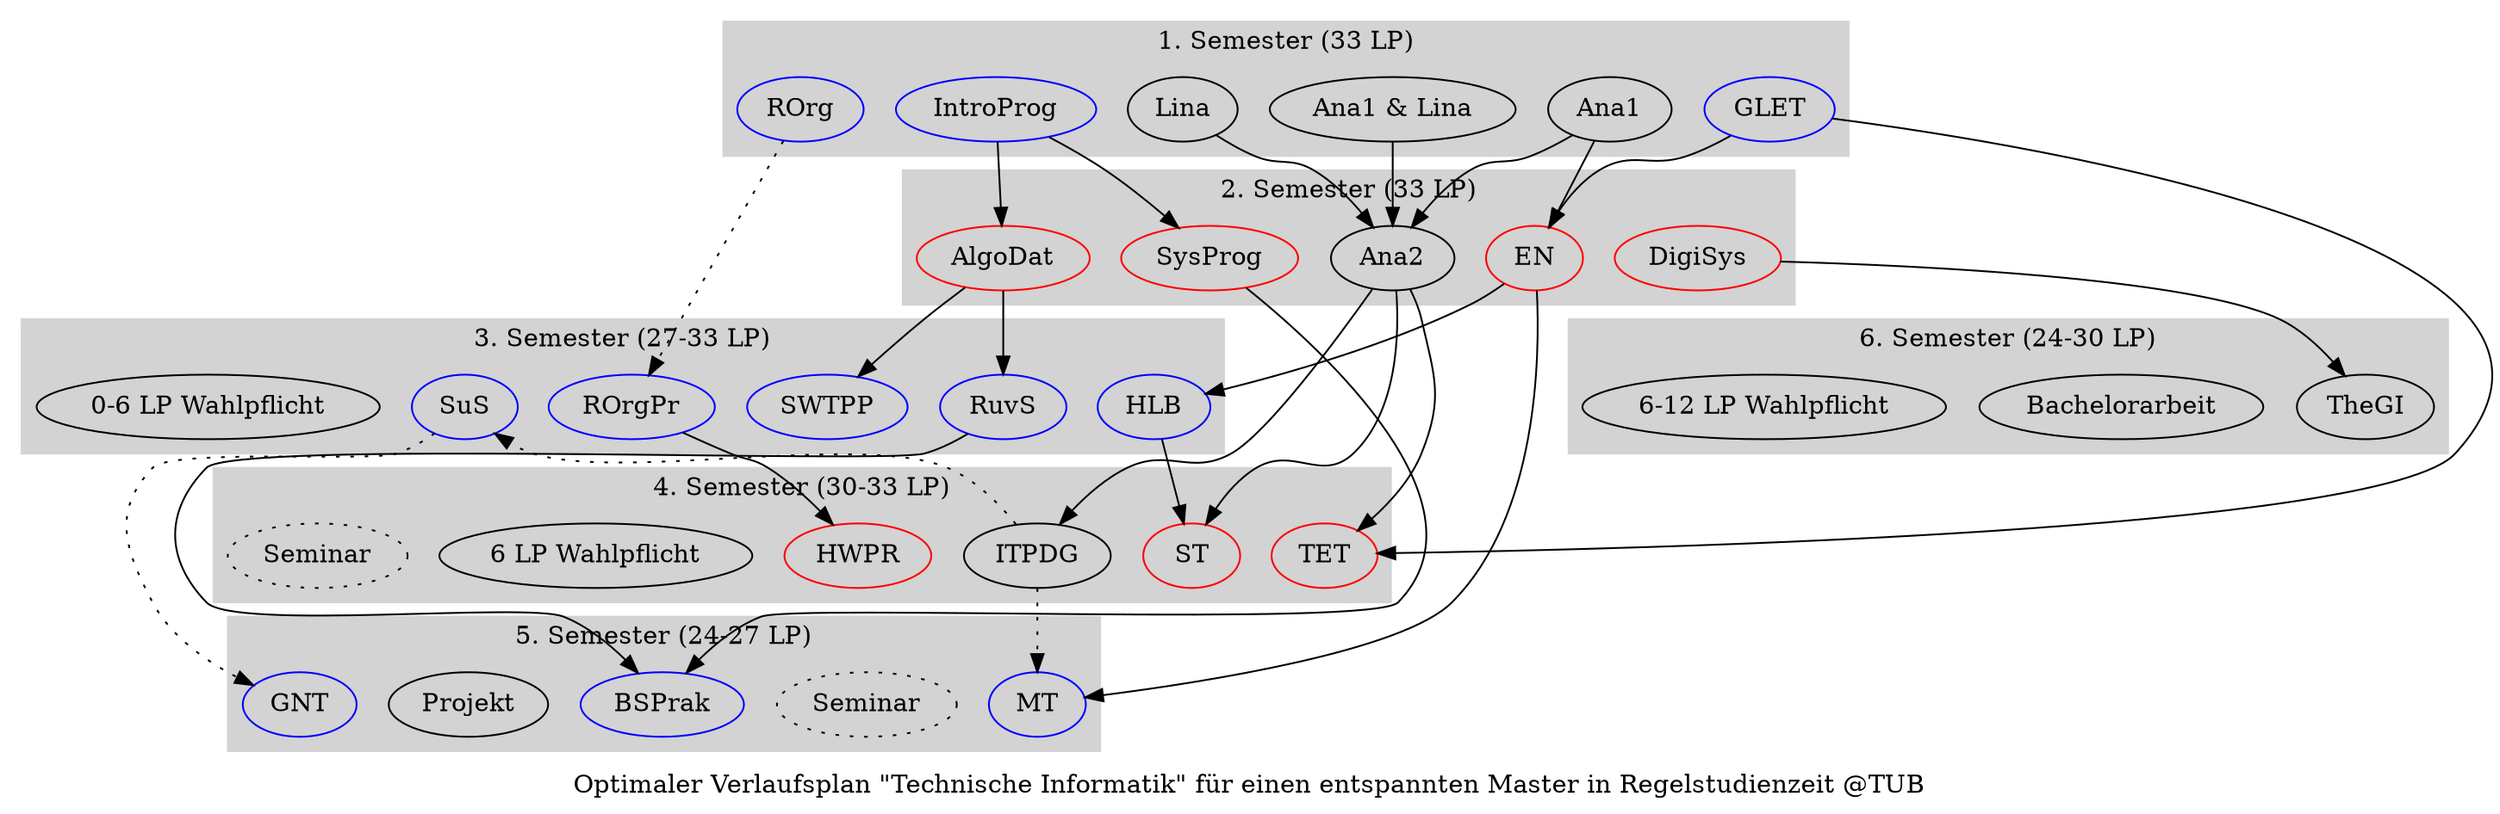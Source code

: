 digraph graphname {
label="Optimaler Verlaufsplan \"Technische Informatik\" für einen entspannten Master in Regelstudienzeit @TUB";

subgraph cluster_sem1 {
style=filled;
color=lightgrey;
label="1. Semester (33 LP)";

rorg [label="ROrg", color="blue"];
introprog [label="IntroProg", color="blue"];
ana1 [label="Ana1"];
lina [label="Lina"];
ana1lina [label="Ana1 & Lina"];
glet [label="GLET", color="blue"];
}

subgraph cluster_sem2 {
style=filled;
color=lightgrey;
label="2. Semester (33 LP)";

algodat [label="AlgoDat", color="red"];
sysprog [label="SysProg", color="red"];
digisys [label="DigiSys", color="red"];
en [label="EN", color="red"];
ana2 [label="Ana2"];
}

subgraph cluster_sem3 {
style=filled;
color=lightgrey;
label="3. Semester (27-33 LP)";

renvert [label="RuvS", color="blue"];
swtpp [label="SWTPP", color="blue"];
hlb [label="HLB", color="blue"];
rorgpr [label="ROrgPr", color="blue"];
sus [label="SuS", color="blue"];
wp0 [label="0-6 LP Wahlpflicht"];
}

subgraph cluster_sem4 {
style=filled;
color=lightgrey;
label="4. Semester (30-33 LP)";

itpdg [label="ITPDG"];
hwpr [label="HWPR", color="red"];
st [label="ST", color="red"];
tet [label="TET", color="red"];
wp1 [label="6 LP Wahlpflicht"];
sem1 [label="Seminar", style="dotted"]
}

subgraph cluster_sem5 {
style=filled;
color=lightgrey;
label="5. Semester (24-27 LP)";

mt [label="MT", color="blue"];
sem2 [label="Seminar", style="dotted"]
bsprak [label="BSPrak", color="blue"];
project [label="Projekt"];
gnt [label="GNT", color="blue"];
}

subgraph cluster_sem6 {
style=filled;
color=lightgrey;
label="6. Semester (24-30 LP)";

thegi [label="TheGI"];
ba [label="Bachelorarbeit"];
wp2 [label="6-12 LP Wahlpflicht"]
}

// Mathe
	ana1 -> ana2;
ana1lina -> ana2;
lina -> ana2;
ana2 -> itpdg;

// E-Technik
	glet -> tet;
ana2 -> tet;
itpdg -> sus [style="dotted"];
hlb -> st;
glet -> en;
en -> hlb;
en -> mt;
ana1 -> en;
sus -> gnt [style="dotted"];
ana2 -> st;
itpdg -> mt [style="dotted"];

// Informatik
	introprog -> algodat;
algodat -> swtpp;
introprog -> sysprog;
digisys -> thegi;
algodat -> renvert;

// TI
	sysprog -> bsprak;
renvert -> bsprak;
rorgpr -> hwpr;
rorg -> rorgpr [style="dotted"];
}
